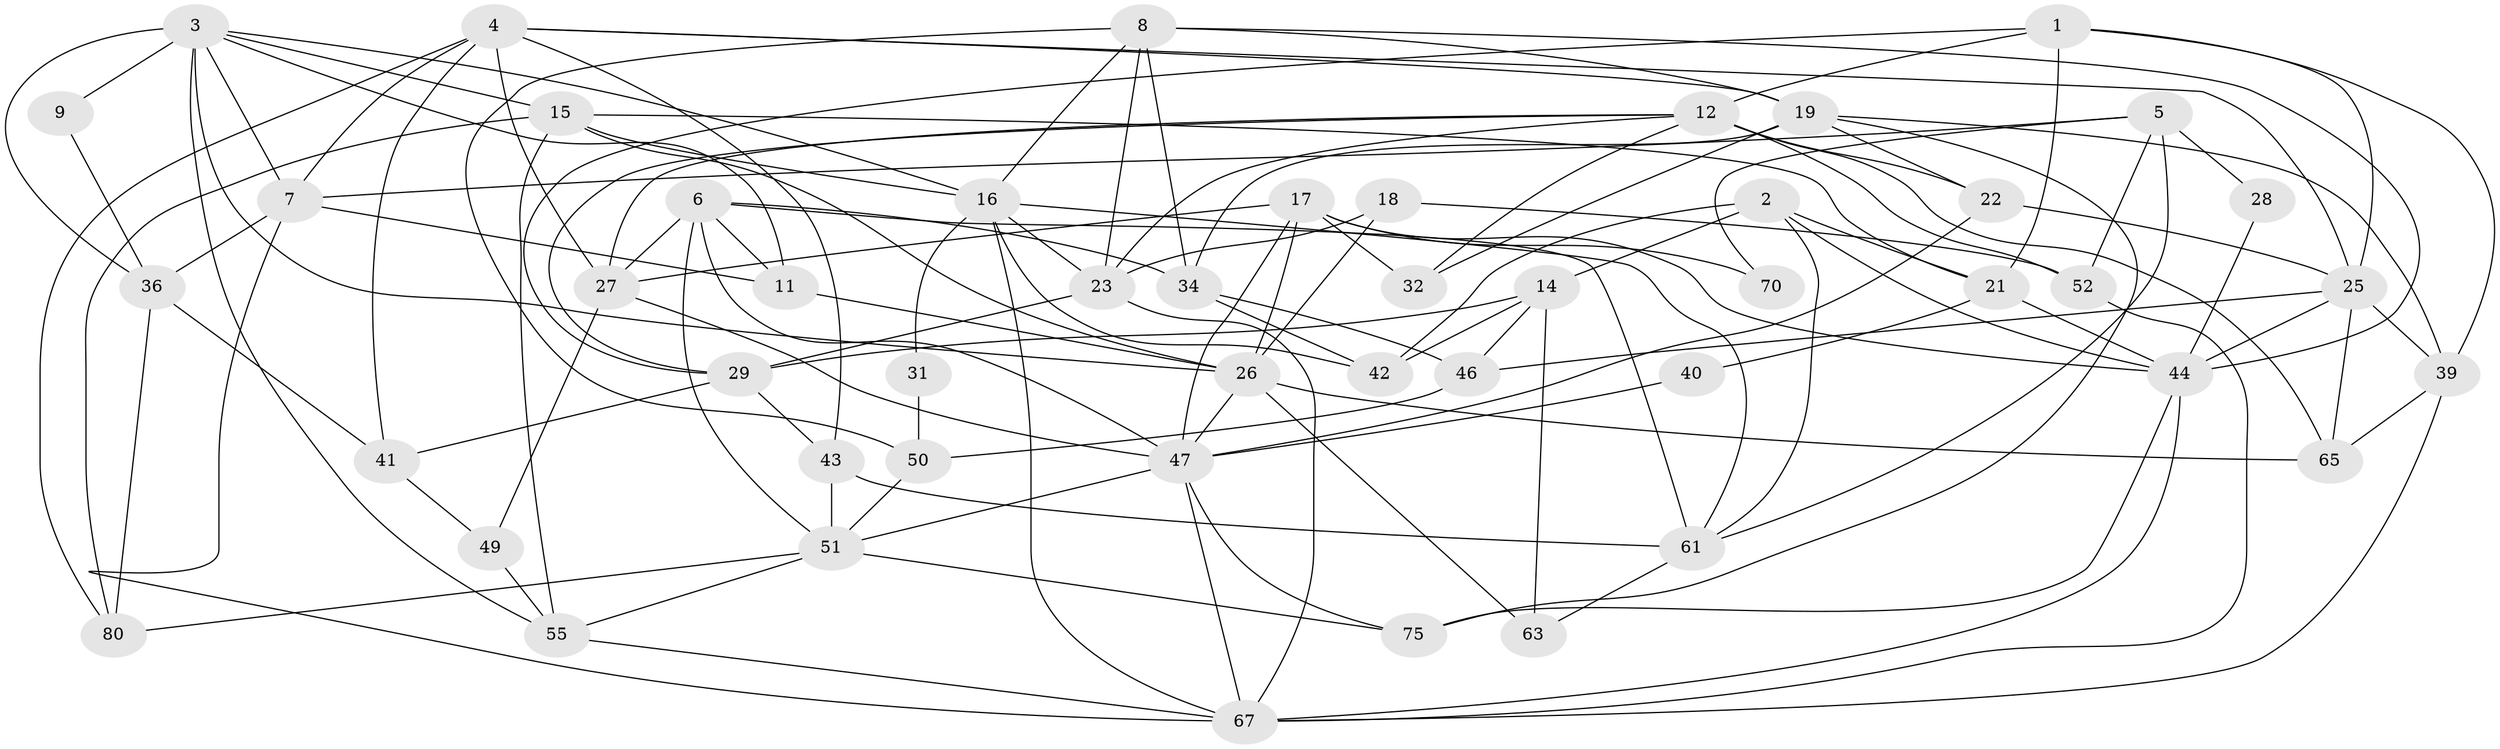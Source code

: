 // Generated by graph-tools (version 1.1) at 2025/24/03/03/25 07:24:00]
// undirected, 49 vertices, 125 edges
graph export_dot {
graph [start="1"]
  node [color=gray90,style=filled];
  1;
  2 [super="+58"];
  3 [super="+20"];
  4 [super="+78"];
  5 [super="+13"];
  6 [super="+10"];
  7 [super="+48"];
  8 [super="+66"];
  9;
  11 [super="+59"];
  12 [super="+30"];
  14 [super="+33"];
  15 [super="+37"];
  16 [super="+74"];
  17 [super="+24"];
  18;
  19 [super="+68"];
  21;
  22 [super="+79"];
  23 [super="+56"];
  25 [super="+38"];
  26 [super="+53"];
  27 [super="+35"];
  28;
  29 [super="+71"];
  31;
  32;
  34 [super="+73"];
  36 [super="+62"];
  39 [super="+82"];
  40;
  41 [super="+60"];
  42;
  43 [super="+45"];
  44 [super="+57"];
  46 [super="+54"];
  47 [super="+76"];
  49;
  50;
  51 [super="+64"];
  52 [super="+72"];
  55;
  61 [super="+81"];
  63;
  65;
  67 [super="+69"];
  70;
  75 [super="+77"];
  80;
  1 -- 39;
  1 -- 12;
  1 -- 21;
  1 -- 25;
  1 -- 29;
  2 -- 21;
  2 -- 14;
  2 -- 42;
  2 -- 61;
  2 -- 44;
  3 -- 16;
  3 -- 55;
  3 -- 7;
  3 -- 9;
  3 -- 26;
  3 -- 11;
  3 -- 36;
  3 -- 15;
  4 -- 19;
  4 -- 27;
  4 -- 80;
  4 -- 25;
  4 -- 43;
  4 -- 7;
  4 -- 41;
  5 -- 28 [weight=2];
  5 -- 52;
  5 -- 70;
  5 -- 7;
  5 -- 61;
  6 -- 34;
  6 -- 51;
  6 -- 11;
  6 -- 27;
  6 -- 47;
  6 -- 61;
  7 -- 36;
  7 -- 11;
  7 -- 67;
  8 -- 19;
  8 -- 50;
  8 -- 34;
  8 -- 23;
  8 -- 16;
  8 -- 44;
  9 -- 36;
  11 -- 26;
  12 -- 23;
  12 -- 52;
  12 -- 32;
  12 -- 65;
  12 -- 22;
  12 -- 27;
  12 -- 29;
  14 -- 42;
  14 -- 63;
  14 -- 46;
  14 -- 29;
  15 -- 55;
  15 -- 80;
  15 -- 16;
  15 -- 26;
  15 -- 21;
  16 -- 42;
  16 -- 67;
  16 -- 23;
  16 -- 31;
  16 -- 61;
  17 -- 32;
  17 -- 44;
  17 -- 27;
  17 -- 26;
  17 -- 70;
  17 -- 47;
  18 -- 26;
  18 -- 23 [weight=2];
  18 -- 52;
  19 -- 39 [weight=2];
  19 -- 32;
  19 -- 34;
  19 -- 75;
  19 -- 22;
  21 -- 44;
  21 -- 40;
  22 -- 25;
  22 -- 47;
  23 -- 29;
  23 -- 67;
  25 -- 44 [weight=2];
  25 -- 65;
  25 -- 46;
  25 -- 39;
  26 -- 65;
  26 -- 63;
  26 -- 47;
  27 -- 49;
  27 -- 47;
  28 -- 44;
  29 -- 41;
  29 -- 43;
  31 -- 50;
  34 -- 42;
  34 -- 46;
  36 -- 80;
  36 -- 41;
  39 -- 65;
  39 -- 67;
  40 -- 47;
  41 -- 49;
  43 -- 51;
  43 -- 61;
  44 -- 75;
  44 -- 67;
  46 -- 50;
  47 -- 51;
  47 -- 67;
  47 -- 75;
  49 -- 55;
  50 -- 51;
  51 -- 75;
  51 -- 80;
  51 -- 55;
  52 -- 67;
  55 -- 67;
  61 -- 63;
}
